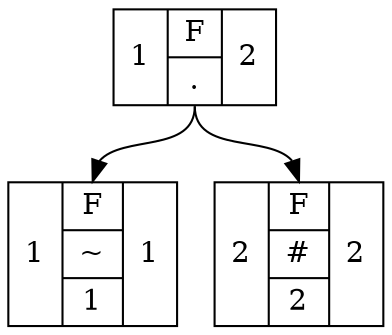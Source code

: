 digraph{
node[shape=record];
Nodo_0[label="1 | {<lH>F|{<lL>.}} | 2"];
Nodo_0:lL -> Nodo_1:lH;
Nodo_0:lL -> Nodo_2:lH;
Nodo_1[label="1 | {<lH>F|{~}|{<lL>1}} | 1"];
Nodo_2[label="2 | {<lH>F|{#}|{<lL>2}} | 2"];
}